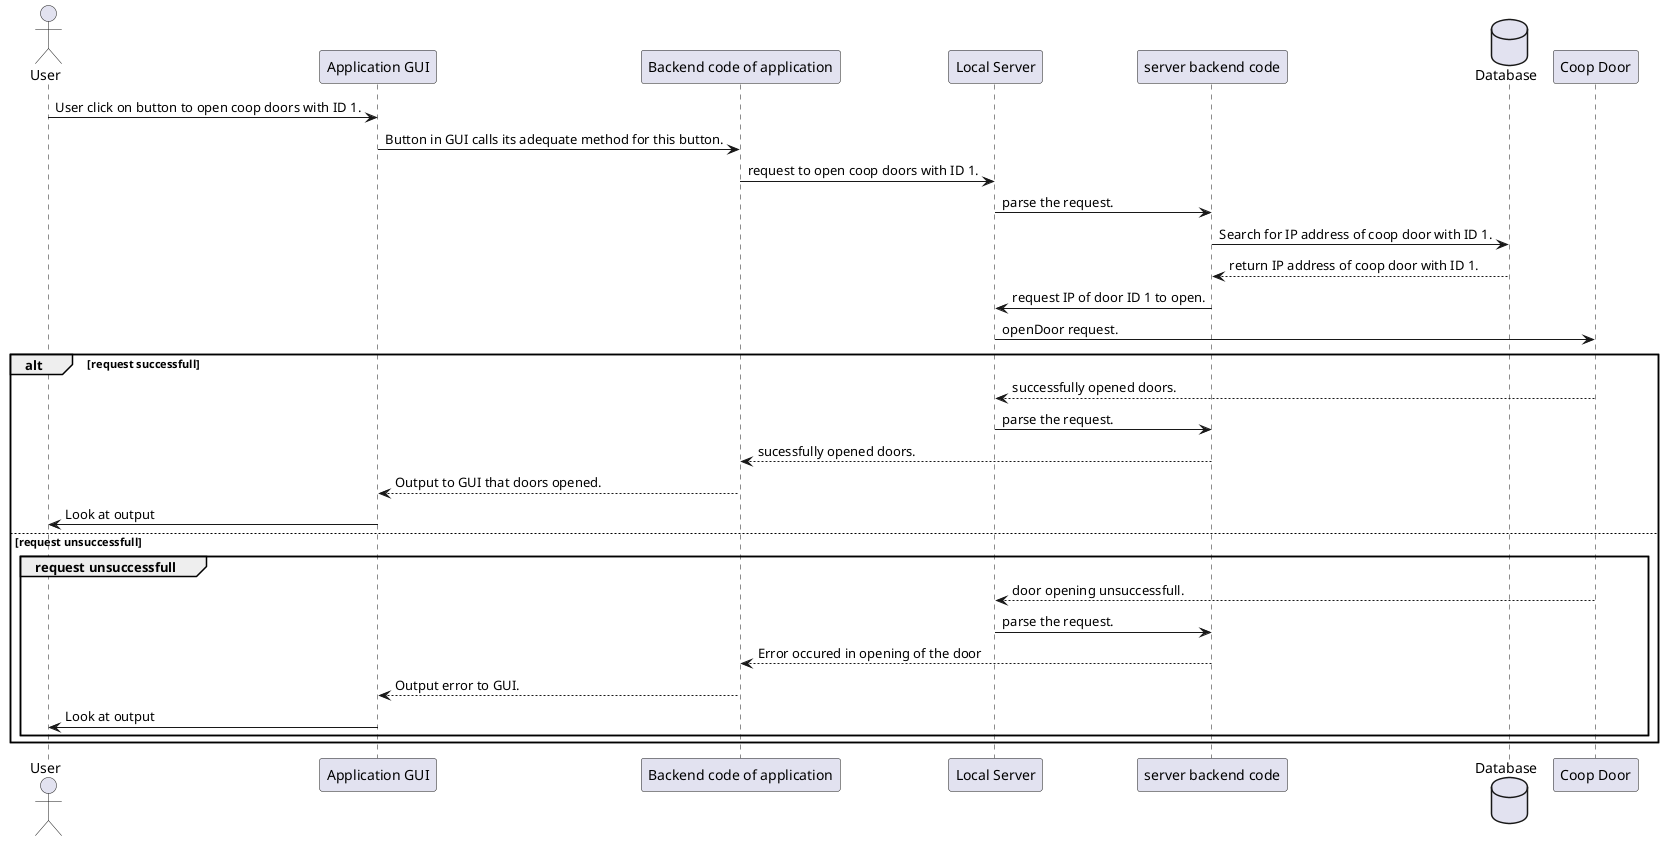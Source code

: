 @startuml

actor "User" as U1
participant "Application GUI" as P1
participant "Backend code of application" as P2
participant "Local Server" as P4
participant "server backend code" as P5
database "Database" as D1
participant "Coop Door" as P3

U1 -> P1 : User click on button to open coop doors with ID 1.
P1 -> P2 : Button in GUI calls its adequate method for this button.
P2 -> P4 : request to open coop doors with ID 1.
P4 -> P5 : parse the request.
P5 -> D1 : Search for IP address of coop door with ID 1.
D1 --> P5 : return IP address of coop door with ID 1.
P5 -> P4 : request IP of door ID 1 to open.
P4 -> P3 : openDoor request.

alt request successfull
    P3 --> P4 : successfully opened doors.
    P4 -> P5 : parse the request.
    P5 --> P2 : sucessfully opened doors.
    P2 --> P1 : Output to GUI that doors opened.
    P1 -> U1 : Look at output
else request unsuccessfull
    group request unsuccessfull
        P3 --> P4 : door opening unsuccessfull.
        P4 -> P5 : parse the request.
        P5 --> P2 : Error occured in opening of the door
        P2 --> P1 : Output error to GUI.
        P1 -> U1 : Look at output
    end
end
@enduml